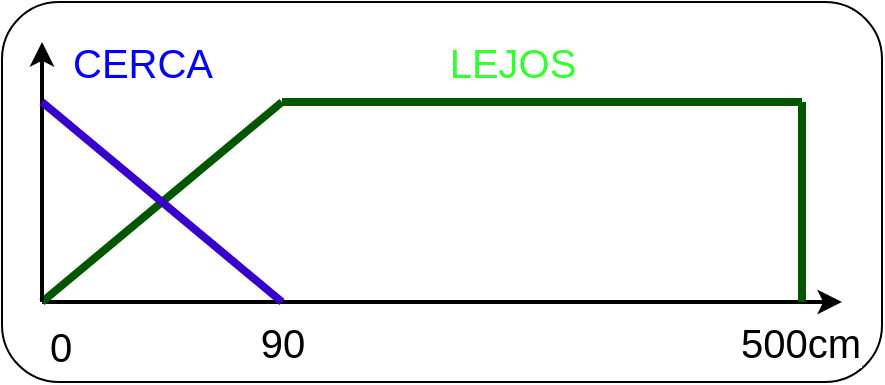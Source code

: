 <mxfile>
    <diagram id="yDrfxnIEmq6K1OEeBAZV" name="Page-1">
        <mxGraphModel dx="601" dy="836" grid="1" gridSize="10" guides="1" tooltips="1" connect="1" arrows="1" fold="1" page="1" pageScale="1" pageWidth="1169" pageHeight="827" math="0" shadow="0">
            <root>
                <mxCell id="0"/>
                <mxCell id="1" parent="0"/>
                <mxCell id="3" value="" style="rounded=1;whiteSpace=wrap;html=1;fillColor=none;strokeColor=#000000;" parent="1" vertex="1">
                    <mxGeometry x="30" y="30" width="440" height="190" as="geometry"/>
                </mxCell>
                <mxCell id="4" value="" style="endArrow=classic;html=1;startArrow=none;startFill=0;endFill=1;strokeWidth=2;fontColor=#000000;strokeColor=#000000;" parent="1" edge="1">
                    <mxGeometry width="50" height="50" relative="1" as="geometry">
                        <mxPoint x="50" y="180" as="sourcePoint"/>
                        <mxPoint x="450" y="180" as="targetPoint"/>
                    </mxGeometry>
                </mxCell>
                <mxCell id="6" value="90" style="edgeLabel;html=1;align=center;verticalAlign=middle;resizable=0;points=[];fontColor=#000000;fontSize=20;" parent="4" vertex="1" connectable="0">
                    <mxGeometry x="-0.535" y="1" relative="1" as="geometry">
                        <mxPoint x="27" y="21" as="offset"/>
                    </mxGeometry>
                </mxCell>
                <mxCell id="7" value="500cm" style="edgeLabel;html=1;align=center;verticalAlign=middle;resizable=0;points=[];fontColor=#000000;fontSize=20;" parent="4" vertex="1" connectable="0">
                    <mxGeometry x="0.895" y="3" relative="1" as="geometry">
                        <mxPoint y="23" as="offset"/>
                    </mxGeometry>
                </mxCell>
                <mxCell id="5" value="" style="endArrow=none;html=1;fillColor=#008a00;strokeColor=#005700;strokeWidth=4;" parent="1" edge="1">
                    <mxGeometry width="50" height="50" relative="1" as="geometry">
                        <mxPoint x="50" y="180" as="sourcePoint"/>
                        <mxPoint x="170" y="80" as="targetPoint"/>
                    </mxGeometry>
                </mxCell>
                <mxCell id="8" value="" style="endArrow=none;html=1;fillColor=#008a00;strokeColor=#005700;strokeWidth=4;" parent="1" edge="1">
                    <mxGeometry width="50" height="50" relative="1" as="geometry">
                        <mxPoint x="170" y="80" as="sourcePoint"/>
                        <mxPoint x="430" y="80" as="targetPoint"/>
                    </mxGeometry>
                </mxCell>
                <mxCell id="9" value="" style="endArrow=none;html=1;fillColor=#008a00;strokeColor=#005700;strokeWidth=4;" parent="1" edge="1">
                    <mxGeometry width="50" height="50" relative="1" as="geometry">
                        <mxPoint x="430" y="180" as="sourcePoint"/>
                        <mxPoint x="430" y="80" as="targetPoint"/>
                    </mxGeometry>
                </mxCell>
                <mxCell id="10" value="" style="endArrow=classic;html=1;startArrow=none;startFill=0;endFill=1;strokeWidth=2;fontColor=#000000;strokeColor=#000000;" parent="1" edge="1">
                    <mxGeometry width="50" height="50" relative="1" as="geometry">
                        <mxPoint x="50" y="180" as="sourcePoint"/>
                        <mxPoint x="50" y="50" as="targetPoint"/>
                    </mxGeometry>
                </mxCell>
                <mxCell id="11" value="" style="endArrow=none;html=1;fontColor=#33FF33;strokeWidth=4;fillColor=#6a00ff;strokeColor=#3700CC;" parent="1" edge="1">
                    <mxGeometry width="50" height="50" relative="1" as="geometry">
                        <mxPoint x="50" y="80" as="sourcePoint"/>
                        <mxPoint x="170" y="180" as="targetPoint"/>
                    </mxGeometry>
                </mxCell>
                <mxCell id="12" value="LEJOS" style="text;html=1;align=center;verticalAlign=middle;resizable=0;points=[];autosize=1;strokeColor=none;fillColor=none;fontColor=#33FF33;fontSize=20;" parent="1" vertex="1">
                    <mxGeometry x="245" y="45" width="80" height="30" as="geometry"/>
                </mxCell>
                <mxCell id="13" value="CERCA" style="text;html=1;align=center;verticalAlign=middle;resizable=0;points=[];autosize=1;fontColor=#0000FF;fontSize=20;" parent="1" vertex="1">
                    <mxGeometry x="55" y="45" width="90" height="30" as="geometry"/>
                </mxCell>
                <mxCell id="14" value="0" style="edgeLabel;html=1;align=center;verticalAlign=middle;resizable=0;points=[];fontColor=#000000;fontSize=20;" vertex="1" connectable="0" parent="1">
                    <mxGeometry x="190" y="210" as="geometry">
                        <mxPoint x="-131" y="-8" as="offset"/>
                    </mxGeometry>
                </mxCell>
            </root>
        </mxGraphModel>
    </diagram>
</mxfile>
